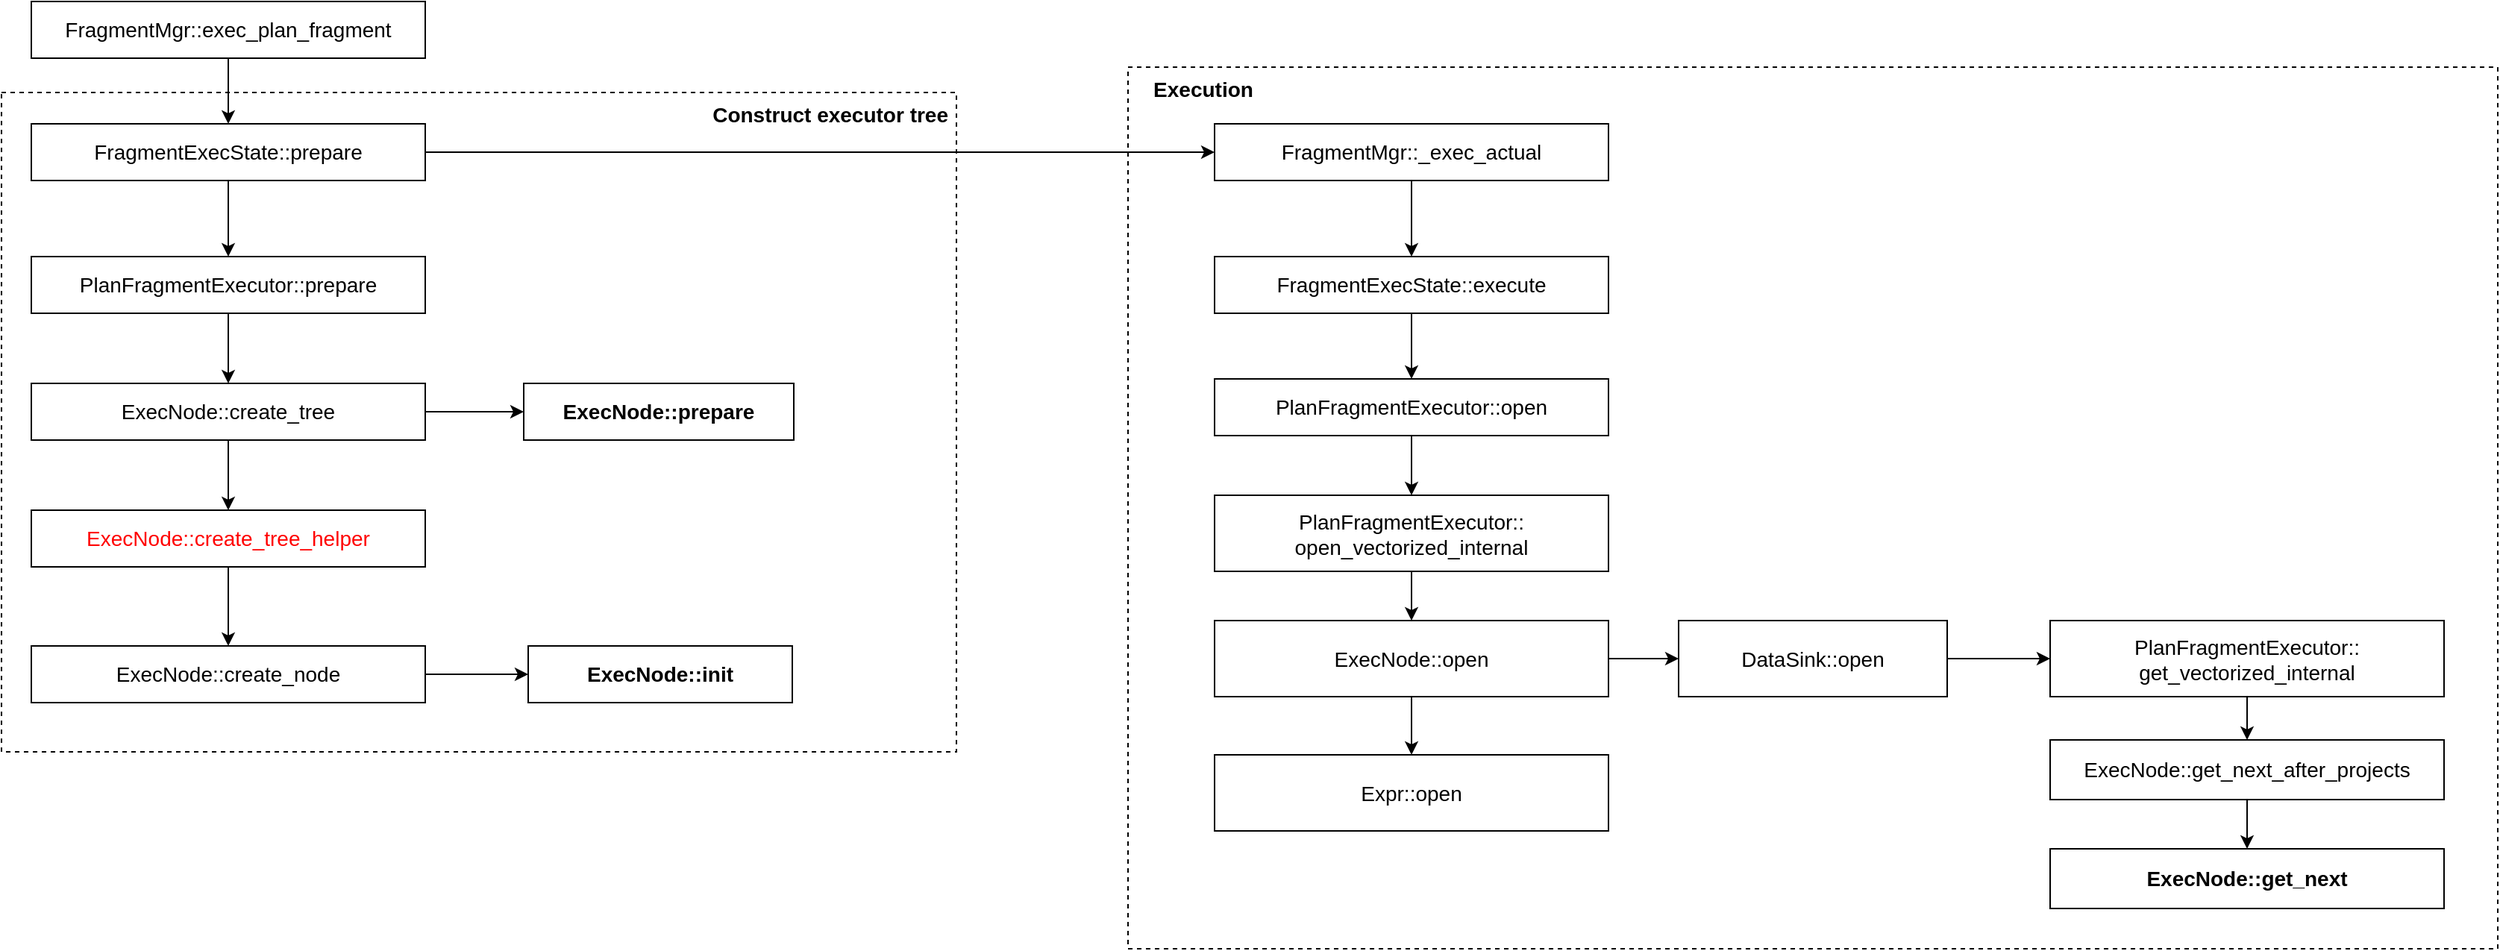 <mxfile version="20.4.0" type="github">
  <diagram id="PeX5fFQuTDtqNtm7up72" name="be workflow">
    <mxGraphModel dx="2037" dy="1100" grid="0" gridSize="10" guides="1" tooltips="1" connect="1" arrows="1" fold="1" page="1" pageScale="1" pageWidth="3300" pageHeight="4681" math="0" shadow="0">
      <root>
        <mxCell id="0" />
        <mxCell id="1" parent="0" />
        <mxCell id="bLBO3SAoGhUCr67wh768-31" value="" style="rounded=0;whiteSpace=wrap;html=1;fontSize=14;dashed=1;" parent="1" vertex="1">
          <mxGeometry x="871" y="187" width="918" height="591" as="geometry" />
        </mxCell>
        <mxCell id="bLBO3SAoGhUCr67wh768-30" value="" style="rounded=0;whiteSpace=wrap;html=1;fontSize=14;dashed=1;" parent="1" vertex="1">
          <mxGeometry x="116" y="204" width="640" height="442" as="geometry" />
        </mxCell>
        <mxCell id="bLBO3SAoGhUCr67wh768-3" style="edgeStyle=orthogonalEdgeStyle;rounded=0;orthogonalLoop=1;jettySize=auto;html=1;entryX=0.5;entryY=0;entryDx=0;entryDy=0;fontSize=14;" parent="1" source="bLBO3SAoGhUCr67wh768-1" target="bLBO3SAoGhUCr67wh768-2" edge="1">
          <mxGeometry relative="1" as="geometry" />
        </mxCell>
        <mxCell id="bLBO3SAoGhUCr67wh768-1" value="&lt;font style=&quot;font-size: 14px;&quot;&gt;FragmentMgr::exec_plan_fragment&lt;/font&gt;" style="rounded=0;whiteSpace=wrap;html=1;" parent="1" vertex="1">
          <mxGeometry x="136" y="143" width="264" height="38" as="geometry" />
        </mxCell>
        <mxCell id="bLBO3SAoGhUCr67wh768-5" style="edgeStyle=orthogonalEdgeStyle;rounded=0;orthogonalLoop=1;jettySize=auto;html=1;entryX=0.5;entryY=0;entryDx=0;entryDy=0;fontSize=14;" parent="1" source="bLBO3SAoGhUCr67wh768-2" target="bLBO3SAoGhUCr67wh768-4" edge="1">
          <mxGeometry relative="1" as="geometry" />
        </mxCell>
        <mxCell id="bLBO3SAoGhUCr67wh768-18" style="edgeStyle=orthogonalEdgeStyle;rounded=0;orthogonalLoop=1;jettySize=auto;html=1;entryX=0;entryY=0.5;entryDx=0;entryDy=0;fontSize=14;" parent="1" source="bLBO3SAoGhUCr67wh768-2" target="bLBO3SAoGhUCr67wh768-16" edge="1">
          <mxGeometry relative="1" as="geometry" />
        </mxCell>
        <mxCell id="bLBO3SAoGhUCr67wh768-2" value="&lt;font style=&quot;font-size: 14px;&quot;&gt;FragmentExecState::prepare&lt;/font&gt;" style="rounded=0;whiteSpace=wrap;html=1;" parent="1" vertex="1">
          <mxGeometry x="136" y="225" width="264" height="38" as="geometry" />
        </mxCell>
        <mxCell id="bLBO3SAoGhUCr67wh768-7" style="edgeStyle=orthogonalEdgeStyle;rounded=0;orthogonalLoop=1;jettySize=auto;html=1;entryX=0.5;entryY=0;entryDx=0;entryDy=0;fontSize=14;" parent="1" source="bLBO3SAoGhUCr67wh768-4" target="bLBO3SAoGhUCr67wh768-6" edge="1">
          <mxGeometry relative="1" as="geometry" />
        </mxCell>
        <mxCell id="bLBO3SAoGhUCr67wh768-4" value="&lt;font style=&quot;font-size: 14px;&quot;&gt;PlanFragmentExecutor::prepare&lt;/font&gt;" style="rounded=0;whiteSpace=wrap;html=1;" parent="1" vertex="1">
          <mxGeometry x="136" y="314" width="264" height="38" as="geometry" />
        </mxCell>
        <mxCell id="bLBO3SAoGhUCr67wh768-9" style="edgeStyle=orthogonalEdgeStyle;rounded=0;orthogonalLoop=1;jettySize=auto;html=1;entryX=0.5;entryY=0;entryDx=0;entryDy=0;fontSize=14;" parent="1" source="bLBO3SAoGhUCr67wh768-6" target="bLBO3SAoGhUCr67wh768-8" edge="1">
          <mxGeometry relative="1" as="geometry" />
        </mxCell>
        <mxCell id="bLBO3SAoGhUCr67wh768-15" style="edgeStyle=orthogonalEdgeStyle;rounded=0;orthogonalLoop=1;jettySize=auto;html=1;entryX=0;entryY=0.5;entryDx=0;entryDy=0;fontSize=14;" parent="1" source="bLBO3SAoGhUCr67wh768-6" target="bLBO3SAoGhUCr67wh768-14" edge="1">
          <mxGeometry relative="1" as="geometry" />
        </mxCell>
        <mxCell id="bLBO3SAoGhUCr67wh768-6" value="&lt;span style=&quot;font-size: 14px;&quot;&gt;ExecNode::create_tree&lt;/span&gt;" style="rounded=0;whiteSpace=wrap;html=1;" parent="1" vertex="1">
          <mxGeometry x="136" y="399" width="264" height="38" as="geometry" />
        </mxCell>
        <mxCell id="bLBO3SAoGhUCr67wh768-13" style="edgeStyle=orthogonalEdgeStyle;rounded=0;orthogonalLoop=1;jettySize=auto;html=1;entryX=0.5;entryY=0;entryDx=0;entryDy=0;fontSize=14;" parent="1" source="bLBO3SAoGhUCr67wh768-8" target="bLBO3SAoGhUCr67wh768-10" edge="1">
          <mxGeometry relative="1" as="geometry" />
        </mxCell>
        <mxCell id="bLBO3SAoGhUCr67wh768-8" value="&lt;span style=&quot;font-size: 14px;&quot;&gt;&lt;font color=&quot;#ff0000&quot;&gt;ExecNode::create_tree_helper&lt;/font&gt;&lt;/span&gt;" style="rounded=0;whiteSpace=wrap;html=1;" parent="1" vertex="1">
          <mxGeometry x="136" y="484" width="264" height="38" as="geometry" />
        </mxCell>
        <mxCell id="bLBO3SAoGhUCr67wh768-12" style="edgeStyle=orthogonalEdgeStyle;rounded=0;orthogonalLoop=1;jettySize=auto;html=1;entryX=0;entryY=0.5;entryDx=0;entryDy=0;fontSize=14;" parent="1" source="bLBO3SAoGhUCr67wh768-10" target="bLBO3SAoGhUCr67wh768-11" edge="1">
          <mxGeometry relative="1" as="geometry" />
        </mxCell>
        <mxCell id="bLBO3SAoGhUCr67wh768-10" value="&lt;span style=&quot;font-size: 14px;&quot;&gt;ExecNode::create_node&lt;/span&gt;" style="rounded=0;whiteSpace=wrap;html=1;" parent="1" vertex="1">
          <mxGeometry x="136" y="575" width="264" height="38" as="geometry" />
        </mxCell>
        <mxCell id="bLBO3SAoGhUCr67wh768-11" value="&lt;span style=&quot;font-size: 14px;&quot;&gt;&lt;b&gt;ExecNode::init&lt;/b&gt;&lt;/span&gt;" style="rounded=0;whiteSpace=wrap;html=1;" parent="1" vertex="1">
          <mxGeometry x="469" y="575" width="177" height="38" as="geometry" />
        </mxCell>
        <mxCell id="bLBO3SAoGhUCr67wh768-14" value="&lt;span style=&quot;font-size: 14px;&quot;&gt;&lt;b&gt;ExecNode::prepare&lt;/b&gt;&lt;/span&gt;" style="rounded=0;whiteSpace=wrap;html=1;" parent="1" vertex="1">
          <mxGeometry x="466" y="399" width="181" height="38" as="geometry" />
        </mxCell>
        <mxCell id="bLBO3SAoGhUCr67wh768-19" style="edgeStyle=orthogonalEdgeStyle;rounded=0;orthogonalLoop=1;jettySize=auto;html=1;entryX=0.5;entryY=0;entryDx=0;entryDy=0;fontSize=14;" parent="1" source="bLBO3SAoGhUCr67wh768-16" target="bLBO3SAoGhUCr67wh768-17" edge="1">
          <mxGeometry relative="1" as="geometry" />
        </mxCell>
        <mxCell id="bLBO3SAoGhUCr67wh768-16" value="&lt;font style=&quot;font-size: 14px;&quot;&gt;FragmentMgr::_exec_actual&lt;/font&gt;" style="rounded=0;whiteSpace=wrap;html=1;" parent="1" vertex="1">
          <mxGeometry x="929" y="225" width="264" height="38" as="geometry" />
        </mxCell>
        <mxCell id="bLBO3SAoGhUCr67wh768-21" style="edgeStyle=orthogonalEdgeStyle;rounded=0;orthogonalLoop=1;jettySize=auto;html=1;entryX=0.5;entryY=0;entryDx=0;entryDy=0;fontSize=14;" parent="1" source="bLBO3SAoGhUCr67wh768-17" target="bLBO3SAoGhUCr67wh768-20" edge="1">
          <mxGeometry relative="1" as="geometry" />
        </mxCell>
        <mxCell id="bLBO3SAoGhUCr67wh768-17" value="&lt;span style=&quot;font-size: 14px;&quot;&gt;FragmentExecState::execute&lt;/span&gt;" style="rounded=0;whiteSpace=wrap;html=1;" parent="1" vertex="1">
          <mxGeometry x="929" y="314" width="264" height="38" as="geometry" />
        </mxCell>
        <mxCell id="bLBO3SAoGhUCr67wh768-23" style="edgeStyle=orthogonalEdgeStyle;rounded=0;orthogonalLoop=1;jettySize=auto;html=1;entryX=0.5;entryY=0;entryDx=0;entryDy=0;fontSize=14;" parent="1" source="bLBO3SAoGhUCr67wh768-20" target="bLBO3SAoGhUCr67wh768-22" edge="1">
          <mxGeometry relative="1" as="geometry" />
        </mxCell>
        <mxCell id="bLBO3SAoGhUCr67wh768-20" value="&lt;font style=&quot;font-size: 14px;&quot;&gt;PlanFragmentExecutor::open&lt;/font&gt;" style="rounded=0;whiteSpace=wrap;html=1;" parent="1" vertex="1">
          <mxGeometry x="929" y="396" width="264" height="38" as="geometry" />
        </mxCell>
        <mxCell id="UBu49vhwt1ScaQ_bsZSe-3" style="edgeStyle=orthogonalEdgeStyle;rounded=0;orthogonalLoop=1;jettySize=auto;html=1;entryX=0.5;entryY=0;entryDx=0;entryDy=0;" edge="1" parent="1" source="bLBO3SAoGhUCr67wh768-22" target="UBu49vhwt1ScaQ_bsZSe-1">
          <mxGeometry relative="1" as="geometry" />
        </mxCell>
        <mxCell id="bLBO3SAoGhUCr67wh768-22" value="&lt;font style=&quot;font-size: 14px;&quot;&gt;PlanFragmentExecutor::&lt;br&gt;open_vectorized_internal&lt;/font&gt;" style="rounded=0;whiteSpace=wrap;html=1;" parent="1" vertex="1">
          <mxGeometry x="929" y="474" width="264" height="51" as="geometry" />
        </mxCell>
        <mxCell id="bLBO3SAoGhUCr67wh768-27" style="edgeStyle=orthogonalEdgeStyle;rounded=0;orthogonalLoop=1;jettySize=auto;html=1;entryX=0.5;entryY=0;entryDx=0;entryDy=0;fontSize=14;" parent="1" source="bLBO3SAoGhUCr67wh768-24" target="bLBO3SAoGhUCr67wh768-26" edge="1">
          <mxGeometry relative="1" as="geometry" />
        </mxCell>
        <mxCell id="bLBO3SAoGhUCr67wh768-24" value="&lt;font style=&quot;font-size: 14px;&quot;&gt;PlanFragmentExecutor::&lt;br&gt;get_vectorized_internal&lt;br&gt;&lt;/font&gt;" style="rounded=0;whiteSpace=wrap;html=1;" parent="1" vertex="1">
          <mxGeometry x="1489" y="558" width="264" height="51" as="geometry" />
        </mxCell>
        <mxCell id="bLBO3SAoGhUCr67wh768-29" style="edgeStyle=orthogonalEdgeStyle;rounded=0;orthogonalLoop=1;jettySize=auto;html=1;entryX=0.5;entryY=0;entryDx=0;entryDy=0;fontSize=14;" parent="1" source="bLBO3SAoGhUCr67wh768-26" target="bLBO3SAoGhUCr67wh768-28" edge="1">
          <mxGeometry relative="1" as="geometry" />
        </mxCell>
        <mxCell id="bLBO3SAoGhUCr67wh768-26" value="&lt;font style=&quot;font-size: 14px;&quot;&gt;ExecNode::get_next_after_projects&lt;br&gt;&lt;/font&gt;" style="rounded=0;whiteSpace=wrap;html=1;" parent="1" vertex="1">
          <mxGeometry x="1489" y="638" width="264" height="40" as="geometry" />
        </mxCell>
        <mxCell id="bLBO3SAoGhUCr67wh768-28" value="&lt;font style=&quot;font-size: 14px;&quot;&gt;&lt;b&gt;ExecNode::get_next&lt;/b&gt;&lt;br&gt;&lt;/font&gt;" style="rounded=0;whiteSpace=wrap;html=1;" parent="1" vertex="1">
          <mxGeometry x="1489" y="711" width="264" height="40" as="geometry" />
        </mxCell>
        <mxCell id="bLBO3SAoGhUCr67wh768-32" value="&lt;b&gt;Construct executor tree&amp;nbsp;&lt;/b&gt;" style="text;html=1;strokeColor=none;fillColor=none;align=center;verticalAlign=middle;whiteSpace=wrap;rounded=0;dashed=1;fontSize=14;" parent="1" vertex="1">
          <mxGeometry x="591" y="204" width="165" height="30" as="geometry" />
        </mxCell>
        <mxCell id="bLBO3SAoGhUCr67wh768-33" value="&lt;b&gt;Execution&lt;/b&gt;" style="text;html=1;strokeColor=none;fillColor=none;align=center;verticalAlign=middle;whiteSpace=wrap;rounded=0;dashed=1;fontSize=14;" parent="1" vertex="1">
          <mxGeometry x="871" y="187" width="101" height="30" as="geometry" />
        </mxCell>
        <mxCell id="UBu49vhwt1ScaQ_bsZSe-4" style="edgeStyle=orthogonalEdgeStyle;rounded=0;orthogonalLoop=1;jettySize=auto;html=1;entryX=0.5;entryY=0;entryDx=0;entryDy=0;" edge="1" parent="1" source="UBu49vhwt1ScaQ_bsZSe-1" target="UBu49vhwt1ScaQ_bsZSe-2">
          <mxGeometry relative="1" as="geometry" />
        </mxCell>
        <mxCell id="UBu49vhwt1ScaQ_bsZSe-6" style="edgeStyle=orthogonalEdgeStyle;rounded=0;orthogonalLoop=1;jettySize=auto;html=1;entryX=0;entryY=0.5;entryDx=0;entryDy=0;" edge="1" parent="1" source="UBu49vhwt1ScaQ_bsZSe-1" target="UBu49vhwt1ScaQ_bsZSe-5">
          <mxGeometry relative="1" as="geometry" />
        </mxCell>
        <mxCell id="UBu49vhwt1ScaQ_bsZSe-1" value="&lt;font style=&quot;font-size: 14px;&quot;&gt;ExecNode::open&lt;br&gt;&lt;/font&gt;" style="rounded=0;whiteSpace=wrap;html=1;" vertex="1" parent="1">
          <mxGeometry x="929" y="558" width="264" height="51" as="geometry" />
        </mxCell>
        <mxCell id="UBu49vhwt1ScaQ_bsZSe-2" value="&lt;font style=&quot;font-size: 14px;&quot;&gt;Expr::open&lt;br&gt;&lt;/font&gt;" style="rounded=0;whiteSpace=wrap;html=1;" vertex="1" parent="1">
          <mxGeometry x="929" y="648" width="264" height="51" as="geometry" />
        </mxCell>
        <mxCell id="UBu49vhwt1ScaQ_bsZSe-7" style="edgeStyle=orthogonalEdgeStyle;rounded=0;orthogonalLoop=1;jettySize=auto;html=1;entryX=0;entryY=0.5;entryDx=0;entryDy=0;" edge="1" parent="1" source="UBu49vhwt1ScaQ_bsZSe-5" target="bLBO3SAoGhUCr67wh768-24">
          <mxGeometry relative="1" as="geometry" />
        </mxCell>
        <mxCell id="UBu49vhwt1ScaQ_bsZSe-5" value="&lt;font style=&quot;font-size: 14px;&quot;&gt;DataSink::open&lt;br&gt;&lt;/font&gt;" style="rounded=0;whiteSpace=wrap;html=1;" vertex="1" parent="1">
          <mxGeometry x="1240" y="558" width="180" height="51" as="geometry" />
        </mxCell>
      </root>
    </mxGraphModel>
  </diagram>
</mxfile>
